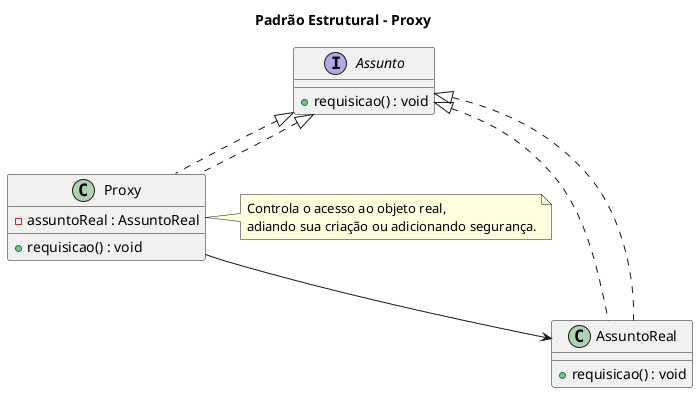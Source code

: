@startuml
title Padrão Estrutural - Proxy

interface Assunto {
    +requisicao() : void
}

class AssuntoReal implements Assunto {
    +requisicao() : void
}

class Proxy implements Assunto {
    -assuntoReal : AssuntoReal
    +requisicao() : void
}

Assunto <|.. AssuntoReal
Assunto <|.. Proxy
Proxy --> AssuntoReal

note right of Proxy
Controla o acesso ao objeto real,
adiando sua criação ou adicionando segurança.
end note

@enduml
